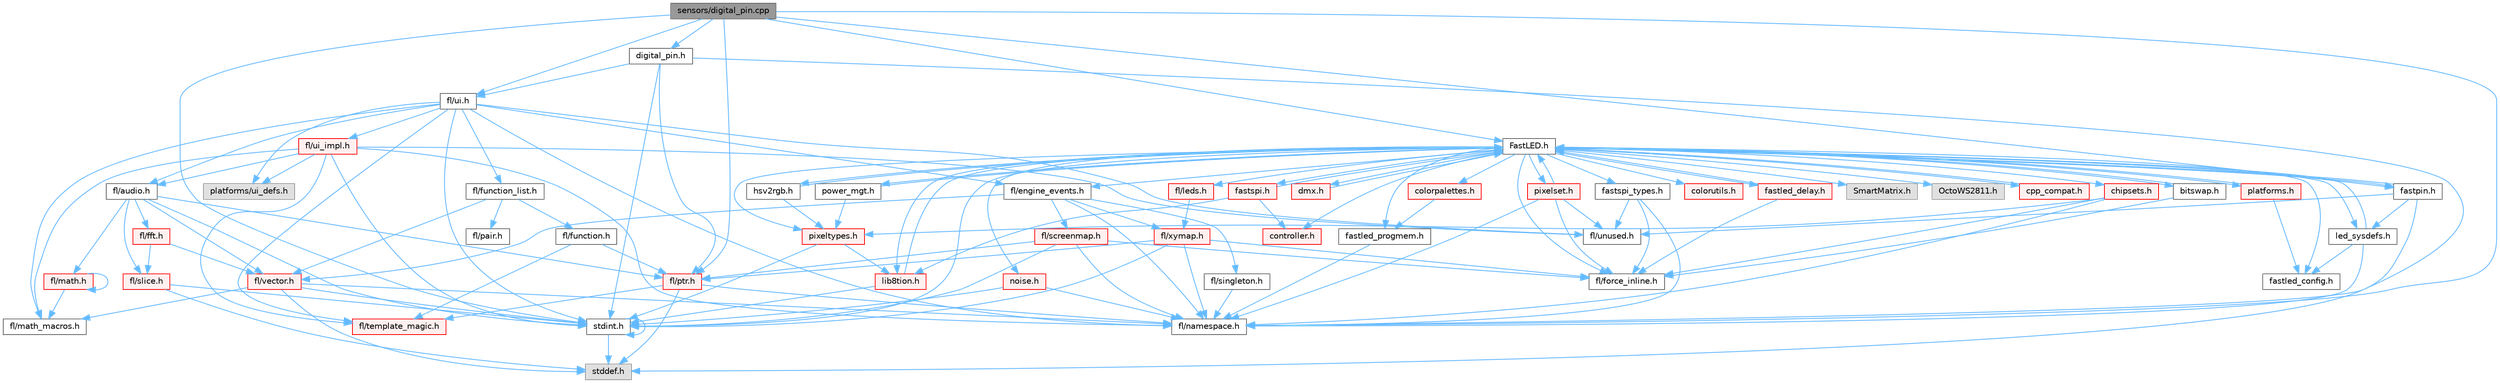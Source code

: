 digraph "sensors/digital_pin.cpp"
{
 // INTERACTIVE_SVG=YES
 // LATEX_PDF_SIZE
  bgcolor="transparent";
  edge [fontname=Helvetica,fontsize=10,labelfontname=Helvetica,labelfontsize=10];
  node [fontname=Helvetica,fontsize=10,shape=box,height=0.2,width=0.4];
  Node1 [id="Node000001",label="sensors/digital_pin.cpp",height=0.2,width=0.4,color="gray40", fillcolor="grey60", style="filled", fontcolor="black",tooltip=" "];
  Node1 -> Node2 [id="edge1_Node000001_Node000002",color="steelblue1",style="solid",tooltip=" "];
  Node2 [id="Node000002",label="stdint.h",height=0.2,width=0.4,color="grey40", fillcolor="white", style="filled",URL="$df/dd8/stdint_8h.html",tooltip=" "];
  Node2 -> Node3 [id="edge2_Node000002_Node000003",color="steelblue1",style="solid",tooltip=" "];
  Node3 [id="Node000003",label="stddef.h",height=0.2,width=0.4,color="grey60", fillcolor="#E0E0E0", style="filled",tooltip=" "];
  Node2 -> Node2 [id="edge3_Node000002_Node000002",color="steelblue1",style="solid",tooltip=" "];
  Node1 -> Node4 [id="edge4_Node000001_Node000004",color="steelblue1",style="solid",tooltip=" "];
  Node4 [id="Node000004",label="fl/ui.h",height=0.2,width=0.4,color="grey40", fillcolor="white", style="filled",URL="$d9/d3b/ui_8h.html",tooltip=" "];
  Node4 -> Node2 [id="edge5_Node000004_Node000002",color="steelblue1",style="solid",tooltip=" "];
  Node4 -> Node5 [id="edge6_Node000004_Node000005",color="steelblue1",style="solid",tooltip=" "];
  Node5 [id="Node000005",label="fl/audio.h",height=0.2,width=0.4,color="grey40", fillcolor="white", style="filled",URL="$da/d09/audio_8h.html",tooltip=" "];
  Node5 -> Node6 [id="edge7_Node000005_Node000006",color="steelblue1",style="solid",tooltip=" "];
  Node6 [id="Node000006",label="fl/fft.h",height=0.2,width=0.4,color="red", fillcolor="#FFF0F0", style="filled",URL="$d7/d76/fft_8h.html",tooltip=" "];
  Node6 -> Node9 [id="edge8_Node000006_Node000009",color="steelblue1",style="solid",tooltip=" "];
  Node9 [id="Node000009",label="fl/slice.h",height=0.2,width=0.4,color="red", fillcolor="#FFF0F0", style="filled",URL="$d0/d48/slice_8h.html",tooltip=" "];
  Node9 -> Node3 [id="edge9_Node000009_Node000003",color="steelblue1",style="solid",tooltip=" "];
  Node9 -> Node2 [id="edge10_Node000009_Node000002",color="steelblue1",style="solid",tooltip=" "];
  Node6 -> Node16 [id="edge11_Node000006_Node000016",color="steelblue1",style="solid",tooltip=" "];
  Node16 [id="Node000016",label="fl/vector.h",height=0.2,width=0.4,color="red", fillcolor="#FFF0F0", style="filled",URL="$d6/d68/vector_8h.html",tooltip=" "];
  Node16 -> Node3 [id="edge12_Node000016_Node000003",color="steelblue1",style="solid",tooltip=" "];
  Node16 -> Node2 [id="edge13_Node000016_Node000002",color="steelblue1",style="solid",tooltip=" "];
  Node16 -> Node15 [id="edge14_Node000016_Node000015",color="steelblue1",style="solid",tooltip=" "];
  Node15 [id="Node000015",label="fl/math_macros.h",height=0.2,width=0.4,color="grey40", fillcolor="white", style="filled",URL="$d8/db8/math__macros_8h.html",tooltip=" "];
  Node16 -> Node8 [id="edge15_Node000016_Node000008",color="steelblue1",style="solid",tooltip=" "];
  Node8 [id="Node000008",label="fl/namespace.h",height=0.2,width=0.4,color="grey40", fillcolor="white", style="filled",URL="$df/d2a/namespace_8h.html",tooltip="Implements the FastLED namespace macros."];
  Node5 -> Node13 [id="edge16_Node000005_Node000013",color="steelblue1",style="solid",tooltip=" "];
  Node13 [id="Node000013",label="fl/math.h",height=0.2,width=0.4,color="red", fillcolor="#FFF0F0", style="filled",URL="$df/db1/math_8h.html",tooltip=" "];
  Node13 -> Node15 [id="edge17_Node000013_Node000015",color="steelblue1",style="solid",tooltip=" "];
  Node13 -> Node13 [id="edge18_Node000013_Node000013",color="steelblue1",style="solid",tooltip=" "];
  Node5 -> Node19 [id="edge19_Node000005_Node000019",color="steelblue1",style="solid",tooltip=" "];
  Node19 [id="Node000019",label="fl/ptr.h",height=0.2,width=0.4,color="red", fillcolor="#FFF0F0", style="filled",URL="$dd/d98/ptr_8h.html",tooltip=" "];
  Node19 -> Node3 [id="edge20_Node000019_Node000003",color="steelblue1",style="solid",tooltip=" "];
  Node19 -> Node8 [id="edge21_Node000019_Node000008",color="steelblue1",style="solid",tooltip=" "];
  Node19 -> Node20 [id="edge22_Node000019_Node000020",color="steelblue1",style="solid",tooltip=" "];
  Node20 [id="Node000020",label="fl/template_magic.h",height=0.2,width=0.4,color="red", fillcolor="#FFF0F0", style="filled",URL="$d8/d0c/template__magic_8h.html",tooltip=" "];
  Node5 -> Node9 [id="edge23_Node000005_Node000009",color="steelblue1",style="solid",tooltip=" "];
  Node5 -> Node16 [id="edge24_Node000005_Node000016",color="steelblue1",style="solid",tooltip=" "];
  Node5 -> Node2 [id="edge25_Node000005_Node000002",color="steelblue1",style="solid",tooltip=" "];
  Node4 -> Node25 [id="edge26_Node000004_Node000025",color="steelblue1",style="solid",tooltip=" "];
  Node25 [id="Node000025",label="fl/engine_events.h",height=0.2,width=0.4,color="grey40", fillcolor="white", style="filled",URL="$db/dc0/engine__events_8h.html",tooltip=" "];
  Node25 -> Node8 [id="edge27_Node000025_Node000008",color="steelblue1",style="solid",tooltip=" "];
  Node25 -> Node26 [id="edge28_Node000025_Node000026",color="steelblue1",style="solid",tooltip=" "];
  Node26 [id="Node000026",label="fl/screenmap.h",height=0.2,width=0.4,color="red", fillcolor="#FFF0F0", style="filled",URL="$d7/d97/screenmap_8h.html",tooltip=" "];
  Node26 -> Node2 [id="edge29_Node000026_Node000002",color="steelblue1",style="solid",tooltip=" "];
  Node26 -> Node11 [id="edge30_Node000026_Node000011",color="steelblue1",style="solid",tooltip=" "];
  Node11 [id="Node000011",label="fl/force_inline.h",height=0.2,width=0.4,color="grey40", fillcolor="white", style="filled",URL="$d4/d64/force__inline_8h.html",tooltip=" "];
  Node26 -> Node19 [id="edge31_Node000026_Node000019",color="steelblue1",style="solid",tooltip=" "];
  Node26 -> Node8 [id="edge32_Node000026_Node000008",color="steelblue1",style="solid",tooltip=" "];
  Node25 -> Node33 [id="edge33_Node000025_Node000033",color="steelblue1",style="solid",tooltip=" "];
  Node33 [id="Node000033",label="fl/singleton.h",height=0.2,width=0.4,color="grey40", fillcolor="white", style="filled",URL="$d4/d0b/singleton_8h.html",tooltip=" "];
  Node33 -> Node8 [id="edge34_Node000033_Node000008",color="steelblue1",style="solid",tooltip=" "];
  Node25 -> Node16 [id="edge35_Node000025_Node000016",color="steelblue1",style="solid",tooltip=" "];
  Node25 -> Node34 [id="edge36_Node000025_Node000034",color="steelblue1",style="solid",tooltip=" "];
  Node34 [id="Node000034",label="fl/xymap.h",height=0.2,width=0.4,color="red", fillcolor="#FFF0F0", style="filled",URL="$da/d61/xymap_8h.html",tooltip=" "];
  Node34 -> Node2 [id="edge37_Node000034_Node000002",color="steelblue1",style="solid",tooltip=" "];
  Node34 -> Node11 [id="edge38_Node000034_Node000011",color="steelblue1",style="solid",tooltip=" "];
  Node34 -> Node8 [id="edge39_Node000034_Node000008",color="steelblue1",style="solid",tooltip=" "];
  Node34 -> Node19 [id="edge40_Node000034_Node000019",color="steelblue1",style="solid",tooltip=" "];
  Node4 -> Node40 [id="edge41_Node000004_Node000040",color="steelblue1",style="solid",tooltip=" "];
  Node40 [id="Node000040",label="fl/function_list.h",height=0.2,width=0.4,color="grey40", fillcolor="white", style="filled",URL="$d0/d64/function__list_8h.html",tooltip=" "];
  Node40 -> Node41 [id="edge42_Node000040_Node000041",color="steelblue1",style="solid",tooltip=" "];
  Node41 [id="Node000041",label="fl/function.h",height=0.2,width=0.4,color="grey40", fillcolor="white", style="filled",URL="$dd/d67/function_8h.html",tooltip=" "];
  Node41 -> Node19 [id="edge43_Node000041_Node000019",color="steelblue1",style="solid",tooltip=" "];
  Node41 -> Node20 [id="edge44_Node000041_Node000020",color="steelblue1",style="solid",tooltip=" "];
  Node40 -> Node32 [id="edge45_Node000040_Node000032",color="steelblue1",style="solid",tooltip=" "];
  Node32 [id="Node000032",label="fl/pair.h",height=0.2,width=0.4,color="grey40", fillcolor="white", style="filled",URL="$d3/d41/pair_8h.html",tooltip=" "];
  Node40 -> Node16 [id="edge46_Node000040_Node000016",color="steelblue1",style="solid",tooltip=" "];
  Node4 -> Node15 [id="edge47_Node000004_Node000015",color="steelblue1",style="solid",tooltip=" "];
  Node4 -> Node8 [id="edge48_Node000004_Node000008",color="steelblue1",style="solid",tooltip=" "];
  Node4 -> Node20 [id="edge49_Node000004_Node000020",color="steelblue1",style="solid",tooltip=" "];
  Node4 -> Node42 [id="edge50_Node000004_Node000042",color="steelblue1",style="solid",tooltip=" "];
  Node42 [id="Node000042",label="fl/ui_impl.h",height=0.2,width=0.4,color="red", fillcolor="#FFF0F0", style="filled",URL="$d6/dc0/ui__impl_8h.html",tooltip=" "];
  Node42 -> Node2 [id="edge51_Node000042_Node000002",color="steelblue1",style="solid",tooltip=" "];
  Node42 -> Node5 [id="edge52_Node000042_Node000005",color="steelblue1",style="solid",tooltip=" "];
  Node42 -> Node15 [id="edge53_Node000042_Node000015",color="steelblue1",style="solid",tooltip=" "];
  Node42 -> Node8 [id="edge54_Node000042_Node000008",color="steelblue1",style="solid",tooltip=" "];
  Node42 -> Node20 [id="edge55_Node000042_Node000020",color="steelblue1",style="solid",tooltip=" "];
  Node42 -> Node43 [id="edge56_Node000042_Node000043",color="steelblue1",style="solid",tooltip=" "];
  Node43 [id="Node000043",label="fl/unused.h",height=0.2,width=0.4,color="grey40", fillcolor="white", style="filled",URL="$d8/d4b/unused_8h.html",tooltip=" "];
  Node42 -> Node47 [id="edge57_Node000042_Node000047",color="steelblue1",style="solid",tooltip=" "];
  Node47 [id="Node000047",label="platforms/ui_defs.h",height=0.2,width=0.4,color="grey60", fillcolor="#E0E0E0", style="filled",tooltip=" "];
  Node4 -> Node43 [id="edge58_Node000004_Node000043",color="steelblue1",style="solid",tooltip=" "];
  Node4 -> Node47 [id="edge59_Node000004_Node000047",color="steelblue1",style="solid",tooltip=" "];
  Node1 -> Node19 [id="edge60_Node000001_Node000019",color="steelblue1",style="solid",tooltip=" "];
  Node1 -> Node8 [id="edge61_Node000001_Node000008",color="steelblue1",style="solid",tooltip=" "];
  Node1 -> Node48 [id="edge62_Node000001_Node000048",color="steelblue1",style="solid",tooltip=" "];
  Node48 [id="Node000048",label="digital_pin.h",height=0.2,width=0.4,color="grey40", fillcolor="white", style="filled",URL="$dd/d83/digital__pin_8h.html",tooltip=" "];
  Node48 -> Node2 [id="edge63_Node000048_Node000002",color="steelblue1",style="solid",tooltip=" "];
  Node48 -> Node4 [id="edge64_Node000048_Node000004",color="steelblue1",style="solid",tooltip=" "];
  Node48 -> Node19 [id="edge65_Node000048_Node000019",color="steelblue1",style="solid",tooltip=" "];
  Node48 -> Node8 [id="edge66_Node000048_Node000008",color="steelblue1",style="solid",tooltip=" "];
  Node1 -> Node49 [id="edge67_Node000001_Node000049",color="steelblue1",style="solid",tooltip=" "];
  Node49 [id="Node000049",label="FastLED.h",height=0.2,width=0.4,color="grey40", fillcolor="white", style="filled",URL="$db/d97/_fast_l_e_d_8h.html",tooltip="central include file for FastLED, defines the CFastLED class/object"];
  Node49 -> Node2 [id="edge68_Node000049_Node000002",color="steelblue1",style="solid",tooltip=" "];
  Node49 -> Node50 [id="edge69_Node000049_Node000050",color="steelblue1",style="solid",tooltip=" "];
  Node50 [id="Node000050",label="SmartMatrix.h",height=0.2,width=0.4,color="grey60", fillcolor="#E0E0E0", style="filled",tooltip=" "];
  Node49 -> Node51 [id="edge70_Node000049_Node000051",color="steelblue1",style="solid",tooltip=" "];
  Node51 [id="Node000051",label="OctoWS2811.h",height=0.2,width=0.4,color="grey60", fillcolor="#E0E0E0", style="filled",tooltip=" "];
  Node49 -> Node11 [id="edge71_Node000049_Node000011",color="steelblue1",style="solid",tooltip=" "];
  Node49 -> Node52 [id="edge72_Node000049_Node000052",color="steelblue1",style="solid",tooltip=" "];
  Node52 [id="Node000052",label="cpp_compat.h",height=0.2,width=0.4,color="red", fillcolor="#FFF0F0", style="filled",URL="$d9/d13/cpp__compat_8h.html",tooltip="Compatibility functions based on C++ version."];
  Node52 -> Node49 [id="edge73_Node000052_Node000049",color="steelblue1",style="solid",tooltip=" "];
  Node49 -> Node54 [id="edge74_Node000049_Node000054",color="steelblue1",style="solid",tooltip=" "];
  Node54 [id="Node000054",label="fastled_config.h",height=0.2,width=0.4,color="grey40", fillcolor="white", style="filled",URL="$d5/d11/fastled__config_8h.html",tooltip="Contains definitions that can be used to configure FastLED at compile time."];
  Node49 -> Node55 [id="edge75_Node000049_Node000055",color="steelblue1",style="solid",tooltip=" "];
  Node55 [id="Node000055",label="led_sysdefs.h",height=0.2,width=0.4,color="grey40", fillcolor="white", style="filled",URL="$d9/d3e/led__sysdefs_8h.html",tooltip="Determines which platform system definitions to include."];
  Node55 -> Node49 [id="edge76_Node000055_Node000049",color="steelblue1",style="solid",tooltip=" "];
  Node55 -> Node54 [id="edge77_Node000055_Node000054",color="steelblue1",style="solid",tooltip=" "];
  Node55 -> Node8 [id="edge78_Node000055_Node000008",color="steelblue1",style="solid",tooltip=" "];
  Node49 -> Node56 [id="edge79_Node000049_Node000056",color="steelblue1",style="solid",tooltip=" "];
  Node56 [id="Node000056",label="fastled_delay.h",height=0.2,width=0.4,color="red", fillcolor="#FFF0F0", style="filled",URL="$d0/da8/fastled__delay_8h.html",tooltip="Utility functions and classes for managing delay cycles."];
  Node56 -> Node49 [id="edge80_Node000056_Node000049",color="steelblue1",style="solid",tooltip=" "];
  Node56 -> Node11 [id="edge81_Node000056_Node000011",color="steelblue1",style="solid",tooltip=" "];
  Node49 -> Node58 [id="edge82_Node000049_Node000058",color="steelblue1",style="solid",tooltip=" "];
  Node58 [id="Node000058",label="bitswap.h",height=0.2,width=0.4,color="grey40", fillcolor="white", style="filled",URL="$de/ded/bitswap_8h.html",tooltip="Functions for doing a rotation of bits/bytes used by parallel output."];
  Node58 -> Node49 [id="edge83_Node000058_Node000049",color="steelblue1",style="solid",tooltip=" "];
  Node58 -> Node11 [id="edge84_Node000058_Node000011",color="steelblue1",style="solid",tooltip=" "];
  Node49 -> Node59 [id="edge85_Node000049_Node000059",color="steelblue1",style="solid",tooltip=" "];
  Node59 [id="Node000059",label="controller.h",height=0.2,width=0.4,color="red", fillcolor="#FFF0F0", style="filled",URL="$d2/dd9/controller_8h.html",tooltip="deprecated: base definitions used by led controllers for writing out led data"];
  Node49 -> Node80 [id="edge86_Node000049_Node000080",color="steelblue1",style="solid",tooltip=" "];
  Node80 [id="Node000080",label="fastpin.h",height=0.2,width=0.4,color="grey40", fillcolor="white", style="filled",URL="$db/d65/fastpin_8h.html",tooltip="Class base definitions for defining fast pin access."];
  Node80 -> Node49 [id="edge87_Node000080_Node000049",color="steelblue1",style="solid",tooltip=" "];
  Node80 -> Node55 [id="edge88_Node000080_Node000055",color="steelblue1",style="solid",tooltip=" "];
  Node80 -> Node3 [id="edge89_Node000080_Node000003",color="steelblue1",style="solid",tooltip=" "];
  Node80 -> Node43 [id="edge90_Node000080_Node000043",color="steelblue1",style="solid",tooltip=" "];
  Node49 -> Node81 [id="edge91_Node000049_Node000081",color="steelblue1",style="solid",tooltip=" "];
  Node81 [id="Node000081",label="fastspi_types.h",height=0.2,width=0.4,color="grey40", fillcolor="white", style="filled",URL="$d2/ddb/fastspi__types_8h.html",tooltip="Data types and constants used by SPI interfaces."];
  Node81 -> Node11 [id="edge92_Node000081_Node000011",color="steelblue1",style="solid",tooltip=" "];
  Node81 -> Node8 [id="edge93_Node000081_Node000008",color="steelblue1",style="solid",tooltip=" "];
  Node81 -> Node43 [id="edge94_Node000081_Node000043",color="steelblue1",style="solid",tooltip=" "];
  Node49 -> Node82 [id="edge95_Node000049_Node000082",color="steelblue1",style="solid",tooltip=" "];
  Node82 [id="Node000082",label="dmx.h",height=0.2,width=0.4,color="red", fillcolor="#FFF0F0", style="filled",URL="$d3/de1/dmx_8h.html",tooltip="Defines the DMX512-based LED controllers."];
  Node82 -> Node49 [id="edge96_Node000082_Node000049",color="steelblue1",style="solid",tooltip=" "];
  Node49 -> Node85 [id="edge97_Node000049_Node000085",color="steelblue1",style="solid",tooltip=" "];
  Node85 [id="Node000085",label="platforms.h",height=0.2,width=0.4,color="red", fillcolor="#FFF0F0", style="filled",URL="$da/dc9/platforms_8h.html",tooltip="Determines which platforms headers to include."];
  Node85 -> Node49 [id="edge98_Node000085_Node000049",color="steelblue1",style="solid",tooltip=" "];
  Node85 -> Node54 [id="edge99_Node000085_Node000054",color="steelblue1",style="solid",tooltip=" "];
  Node49 -> Node87 [id="edge100_Node000049_Node000087",color="steelblue1",style="solid",tooltip=" "];
  Node87 [id="Node000087",label="fastled_progmem.h",height=0.2,width=0.4,color="grey40", fillcolor="white", style="filled",URL="$df/dab/fastled__progmem_8h.html",tooltip="Wrapper definitions to allow seamless use of PROGMEM in environments that have it."];
  Node87 -> Node8 [id="edge101_Node000087_Node000008",color="steelblue1",style="solid",tooltip=" "];
  Node49 -> Node62 [id="edge102_Node000049_Node000062",color="steelblue1",style="solid",tooltip=" "];
  Node62 [id="Node000062",label="lib8tion.h",height=0.2,width=0.4,color="red", fillcolor="#FFF0F0", style="filled",URL="$df/da5/lib8tion_8h.html",tooltip="Fast, efficient 8-bit math functions specifically designed for high-performance LED programming."];
  Node62 -> Node49 [id="edge103_Node000062_Node000049",color="steelblue1",style="solid",tooltip=" "];
  Node62 -> Node2 [id="edge104_Node000062_Node000002",color="steelblue1",style="solid",tooltip=" "];
  Node49 -> Node61 [id="edge105_Node000049_Node000061",color="steelblue1",style="solid",tooltip=" "];
  Node61 [id="Node000061",label="pixeltypes.h",height=0.2,width=0.4,color="red", fillcolor="#FFF0F0", style="filled",URL="$d2/dba/pixeltypes_8h.html",tooltip="Includes defintions for RGB and HSV pixels."];
  Node61 -> Node2 [id="edge106_Node000061_Node000002",color="steelblue1",style="solid",tooltip=" "];
  Node61 -> Node62 [id="edge107_Node000061_Node000062",color="steelblue1",style="solid",tooltip=" "];
  Node49 -> Node88 [id="edge108_Node000049_Node000088",color="steelblue1",style="solid",tooltip=" "];
  Node88 [id="Node000088",label="hsv2rgb.h",height=0.2,width=0.4,color="grey40", fillcolor="white", style="filled",URL="$de/d9a/hsv2rgb_8h.html",tooltip="Functions to convert from the HSV colorspace to the RGB colorspace."];
  Node88 -> Node49 [id="edge109_Node000088_Node000049",color="steelblue1",style="solid",tooltip=" "];
  Node88 -> Node61 [id="edge110_Node000088_Node000061",color="steelblue1",style="solid",tooltip=" "];
  Node49 -> Node89 [id="edge111_Node000049_Node000089",color="steelblue1",style="solid",tooltip=" "];
  Node89 [id="Node000089",label="colorutils.h",height=0.2,width=0.4,color="red", fillcolor="#FFF0F0", style="filled",URL="$d1/dfb/colorutils_8h.html",tooltip=" "];
  Node49 -> Node95 [id="edge112_Node000049_Node000095",color="steelblue1",style="solid",tooltip=" "];
  Node95 [id="Node000095",label="pixelset.h",height=0.2,width=0.4,color="red", fillcolor="#FFF0F0", style="filled",URL="$d4/d46/pixelset_8h.html",tooltip="Declares classes for managing logical groups of LEDs."];
  Node95 -> Node11 [id="edge113_Node000095_Node000011",color="steelblue1",style="solid",tooltip=" "];
  Node95 -> Node8 [id="edge114_Node000095_Node000008",color="steelblue1",style="solid",tooltip=" "];
  Node95 -> Node43 [id="edge115_Node000095_Node000043",color="steelblue1",style="solid",tooltip=" "];
  Node95 -> Node49 [id="edge116_Node000095_Node000049",color="steelblue1",style="solid",tooltip=" "];
  Node49 -> Node97 [id="edge117_Node000049_Node000097",color="steelblue1",style="solid",tooltip=" "];
  Node97 [id="Node000097",label="colorpalettes.h",height=0.2,width=0.4,color="red", fillcolor="#FFF0F0", style="filled",URL="$dc/dcc/colorpalettes_8h.html",tooltip="Declarations for the predefined color palettes supplied by FastLED."];
  Node97 -> Node87 [id="edge118_Node000097_Node000087",color="steelblue1",style="solid",tooltip=" "];
  Node49 -> Node98 [id="edge119_Node000049_Node000098",color="steelblue1",style="solid",tooltip=" "];
  Node98 [id="Node000098",label="noise.h",height=0.2,width=0.4,color="red", fillcolor="#FFF0F0", style="filled",URL="$d1/d31/noise_8h.html",tooltip="Functions to generate and fill arrays with noise."];
  Node98 -> Node2 [id="edge120_Node000098_Node000002",color="steelblue1",style="solid",tooltip=" "];
  Node98 -> Node8 [id="edge121_Node000098_Node000008",color="steelblue1",style="solid",tooltip=" "];
  Node49 -> Node99 [id="edge122_Node000049_Node000099",color="steelblue1",style="solid",tooltip=" "];
  Node99 [id="Node000099",label="power_mgt.h",height=0.2,width=0.4,color="grey40", fillcolor="white", style="filled",URL="$dc/d5b/power__mgt_8h.html",tooltip="Functions to limit the power used by FastLED."];
  Node99 -> Node49 [id="edge123_Node000099_Node000049",color="steelblue1",style="solid",tooltip=" "];
  Node99 -> Node61 [id="edge124_Node000099_Node000061",color="steelblue1",style="solid",tooltip=" "];
  Node49 -> Node100 [id="edge125_Node000049_Node000100",color="steelblue1",style="solid",tooltip=" "];
  Node100 [id="Node000100",label="fastspi.h",height=0.2,width=0.4,color="red", fillcolor="#FFF0F0", style="filled",URL="$d6/ddc/fastspi_8h.html",tooltip="Serial peripheral interface (SPI) definitions per platform."];
  Node100 -> Node49 [id="edge126_Node000100_Node000049",color="steelblue1",style="solid",tooltip=" "];
  Node100 -> Node59 [id="edge127_Node000100_Node000059",color="steelblue1",style="solid",tooltip=" "];
  Node100 -> Node62 [id="edge128_Node000100_Node000062",color="steelblue1",style="solid",tooltip=" "];
  Node49 -> Node102 [id="edge129_Node000049_Node000102",color="steelblue1",style="solid",tooltip=" "];
  Node102 [id="Node000102",label="chipsets.h",height=0.2,width=0.4,color="red", fillcolor="#FFF0F0", style="filled",URL="$db/d66/chipsets_8h.html",tooltip="Contains the bulk of the definitions for the various LED chipsets supported."];
  Node102 -> Node61 [id="edge130_Node000102_Node000061",color="steelblue1",style="solid",tooltip=" "];
  Node102 -> Node11 [id="edge131_Node000102_Node000011",color="steelblue1",style="solid",tooltip=" "];
  Node102 -> Node8 [id="edge132_Node000102_Node000008",color="steelblue1",style="solid",tooltip=" "];
  Node49 -> Node25 [id="edge133_Node000049_Node000025",color="steelblue1",style="solid",tooltip=" "];
  Node49 -> Node103 [id="edge134_Node000049_Node000103",color="steelblue1",style="solid",tooltip=" "];
  Node103 [id="Node000103",label="fl/leds.h",height=0.2,width=0.4,color="red", fillcolor="#FFF0F0", style="filled",URL="$da/d78/leds_8h.html",tooltip=" "];
  Node103 -> Node34 [id="edge135_Node000103_Node000034",color="steelblue1",style="solid",tooltip=" "];
  Node1 -> Node80 [id="edge136_Node000001_Node000080",color="steelblue1",style="solid",tooltip=" "];
}
